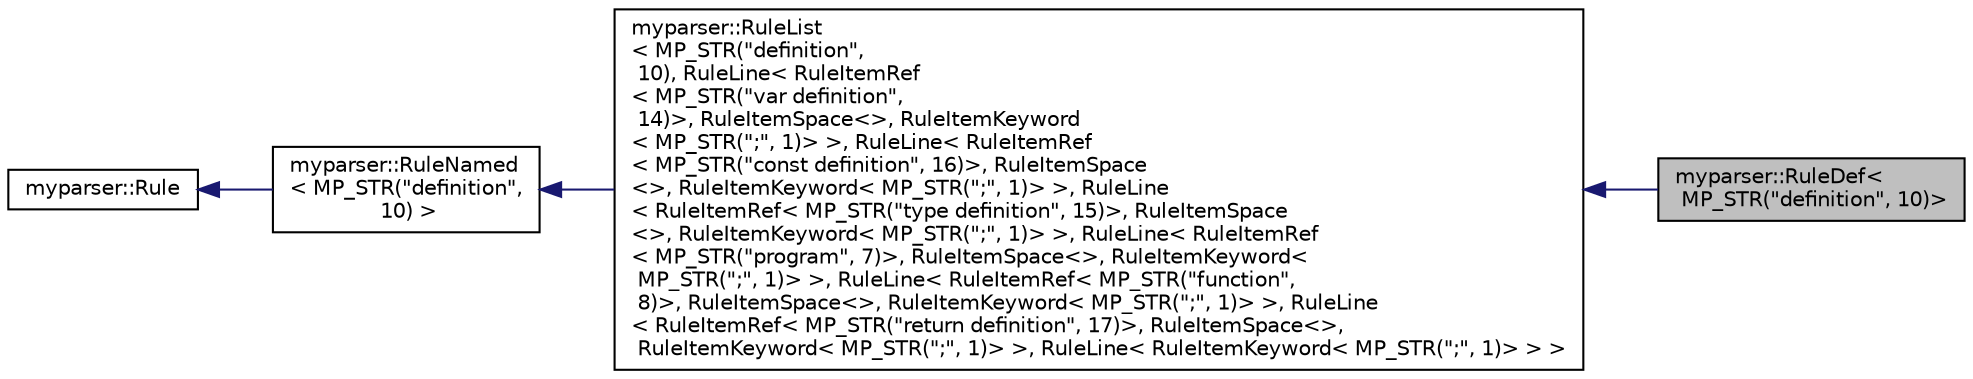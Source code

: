 digraph "myparser::RuleDef&lt; MP_STR(&quot;definition&quot;, 10)&gt;"
{
  edge [fontname="Helvetica",fontsize="10",labelfontname="Helvetica",labelfontsize="10"];
  node [fontname="Helvetica",fontsize="10",shape=record];
  rankdir="LR";
  Node1 [label="myparser::RuleDef\<\l MP_STR(\"definition\", 10)\>",height=0.2,width=0.4,color="black", fillcolor="grey75", style="filled" fontcolor="black"];
  Node2 -> Node1 [dir="back",color="midnightblue",fontsize="10",style="solid",fontname="Helvetica"];
  Node2 [label="myparser::RuleList\l\< MP_STR(\"definition\",\l 10), RuleLine\< RuleItemRef\l\< MP_STR(\"var definition\",\l 14)\>, RuleItemSpace\<\>, RuleItemKeyword\l\< MP_STR(\";\", 1)\> \>, RuleLine\< RuleItemRef\l\< MP_STR(\"const definition\", 16)\>, RuleItemSpace\l\<\>, RuleItemKeyword\< MP_STR(\";\", 1)\> \>, RuleLine\l\< RuleItemRef\< MP_STR(\"type definition\", 15)\>, RuleItemSpace\l\<\>, RuleItemKeyword\< MP_STR(\";\", 1)\> \>, RuleLine\< RuleItemRef\l\< MP_STR(\"program\", 7)\>, RuleItemSpace\<\>, RuleItemKeyword\<\l MP_STR(\";\", 1)\> \>, RuleLine\< RuleItemRef\< MP_STR(\"function\",\l 8)\>, RuleItemSpace\<\>, RuleItemKeyword\< MP_STR(\";\", 1)\> \>, RuleLine\l\< RuleItemRef\< MP_STR(\"return definition\", 17)\>, RuleItemSpace\<\>,\l RuleItemKeyword\< MP_STR(\";\", 1)\> \>, RuleLine\< RuleItemKeyword\< MP_STR(\";\", 1)\> \> \>",height=0.2,width=0.4,color="black", fillcolor="white", style="filled",URL="$classmyparser_1_1RuleList.html"];
  Node3 -> Node2 [dir="back",color="midnightblue",fontsize="10",style="solid",fontname="Helvetica"];
  Node3 [label="myparser::RuleNamed\l\< MP_STR(\"definition\",\l 10) \>",height=0.2,width=0.4,color="black", fillcolor="white", style="filled",URL="$classmyparser_1_1RuleNamed.html"];
  Node4 -> Node3 [dir="back",color="midnightblue",fontsize="10",style="solid",fontname="Helvetica"];
  Node4 [label="myparser::Rule",height=0.2,width=0.4,color="black", fillcolor="white", style="filled",URL="$classmyparser_1_1Rule.html"];
}
